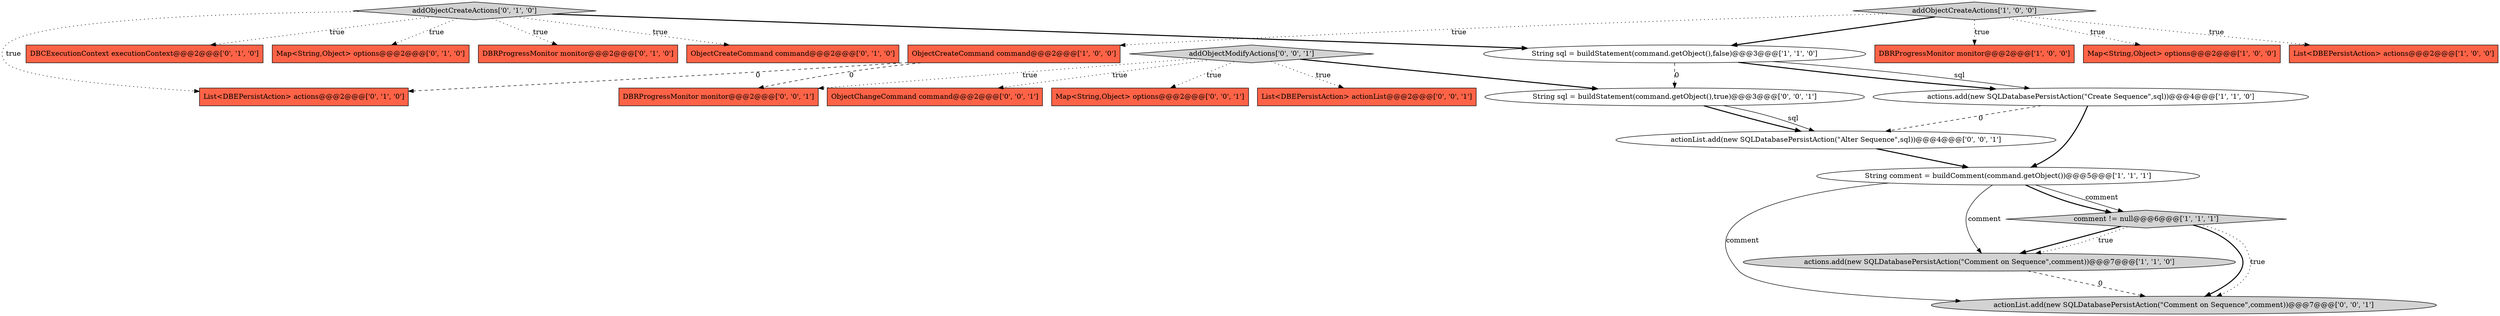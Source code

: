 digraph {
7 [style = filled, label = "String comment = buildComment(command.getObject())@@@5@@@['1', '1', '1']", fillcolor = white, shape = ellipse image = "AAA0AAABBB1BBB"];
10 [style = filled, label = "DBRProgressMonitor monitor@@@2@@@['0', '1', '0']", fillcolor = tomato, shape = box image = "AAA0AAABBB2BBB"];
12 [style = filled, label = "addObjectCreateActions['0', '1', '0']", fillcolor = lightgray, shape = diamond image = "AAA0AAABBB2BBB"];
4 [style = filled, label = "actions.add(new SQLDatabasePersistAction(\"Create Sequence\",sql))@@@4@@@['1', '1', '0']", fillcolor = white, shape = ellipse image = "AAA0AAABBB1BBB"];
9 [style = filled, label = "ObjectCreateCommand command@@@2@@@['1', '0', '0']", fillcolor = tomato, shape = box image = "AAA1AAABBB1BBB"];
11 [style = filled, label = "DBCExecutionContext executionContext@@@2@@@['0', '1', '0']", fillcolor = tomato, shape = box image = "AAA0AAABBB2BBB"];
20 [style = filled, label = "List<DBEPersistAction> actionList@@@2@@@['0', '0', '1']", fillcolor = tomato, shape = box image = "AAA0AAABBB3BBB"];
8 [style = filled, label = "addObjectCreateActions['1', '0', '0']", fillcolor = lightgray, shape = diamond image = "AAA0AAABBB1BBB"];
17 [style = filled, label = "addObjectModifyActions['0', '0', '1']", fillcolor = lightgray, shape = diamond image = "AAA0AAABBB3BBB"];
23 [style = filled, label = "actionList.add(new SQLDatabasePersistAction(\"Comment on Sequence\",comment))@@@7@@@['0', '0', '1']", fillcolor = lightgray, shape = ellipse image = "AAA0AAABBB3BBB"];
2 [style = filled, label = "DBRProgressMonitor monitor@@@2@@@['1', '0', '0']", fillcolor = tomato, shape = box image = "AAA0AAABBB1BBB"];
1 [style = filled, label = "Map<String,Object> options@@@2@@@['1', '0', '0']", fillcolor = tomato, shape = box image = "AAA0AAABBB1BBB"];
13 [style = filled, label = "Map<String,Object> options@@@2@@@['0', '1', '0']", fillcolor = tomato, shape = box image = "AAA0AAABBB2BBB"];
18 [style = filled, label = "ObjectChangeCommand command@@@2@@@['0', '0', '1']", fillcolor = tomato, shape = box image = "AAA0AAABBB3BBB"];
16 [style = filled, label = "String sql = buildStatement(command.getObject(),true)@@@3@@@['0', '0', '1']", fillcolor = white, shape = ellipse image = "AAA0AAABBB3BBB"];
3 [style = filled, label = "comment != null@@@6@@@['1', '1', '1']", fillcolor = lightgray, shape = diamond image = "AAA0AAABBB1BBB"];
5 [style = filled, label = "List<DBEPersistAction> actions@@@2@@@['1', '0', '0']", fillcolor = tomato, shape = box image = "AAA0AAABBB1BBB"];
6 [style = filled, label = "String sql = buildStatement(command.getObject(),false)@@@3@@@['1', '1', '0']", fillcolor = white, shape = ellipse image = "AAA0AAABBB1BBB"];
14 [style = filled, label = "ObjectCreateCommand command@@@2@@@['0', '1', '0']", fillcolor = tomato, shape = box image = "AAA0AAABBB2BBB"];
15 [style = filled, label = "List<DBEPersistAction> actions@@@2@@@['0', '1', '0']", fillcolor = tomato, shape = box image = "AAA1AAABBB2BBB"];
21 [style = filled, label = "actionList.add(new SQLDatabasePersistAction(\"Alter Sequence\",sql))@@@4@@@['0', '0', '1']", fillcolor = white, shape = ellipse image = "AAA0AAABBB3BBB"];
22 [style = filled, label = "DBRProgressMonitor monitor@@@2@@@['0', '0', '1']", fillcolor = tomato, shape = box image = "AAA0AAABBB3BBB"];
0 [style = filled, label = "actions.add(new SQLDatabasePersistAction(\"Comment on Sequence\",comment))@@@7@@@['1', '1', '0']", fillcolor = lightgray, shape = ellipse image = "AAA0AAABBB1BBB"];
19 [style = filled, label = "Map<String,Object> options@@@2@@@['0', '0', '1']", fillcolor = tomato, shape = box image = "AAA0AAABBB3BBB"];
17->20 [style = dotted, label="true"];
7->3 [style = solid, label="comment"];
16->21 [style = solid, label="sql"];
7->0 [style = solid, label="comment"];
17->18 [style = dotted, label="true"];
6->4 [style = solid, label="sql"];
8->2 [style = dotted, label="true"];
0->23 [style = dashed, label="0"];
7->23 [style = solid, label="comment"];
12->15 [style = dotted, label="true"];
9->22 [style = dashed, label="0"];
8->6 [style = bold, label=""];
4->21 [style = dashed, label="0"];
12->6 [style = bold, label=""];
7->3 [style = bold, label=""];
4->7 [style = bold, label=""];
3->0 [style = bold, label=""];
12->11 [style = dotted, label="true"];
8->1 [style = dotted, label="true"];
6->4 [style = bold, label=""];
12->14 [style = dotted, label="true"];
3->23 [style = bold, label=""];
12->13 [style = dotted, label="true"];
6->16 [style = dashed, label="0"];
12->10 [style = dotted, label="true"];
8->5 [style = dotted, label="true"];
16->21 [style = bold, label=""];
17->19 [style = dotted, label="true"];
3->0 [style = dotted, label="true"];
21->7 [style = bold, label=""];
17->22 [style = dotted, label="true"];
8->9 [style = dotted, label="true"];
17->16 [style = bold, label=""];
9->15 [style = dashed, label="0"];
3->23 [style = dotted, label="true"];
}
